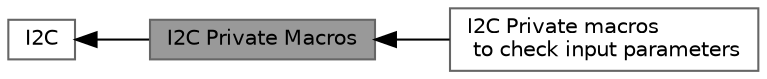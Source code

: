 digraph "I2C Private Macros"
{
 // INTERACTIVE_SVG=YES
 // LATEX_PDF_SIZE
  bgcolor="transparent";
  edge [fontname=Helvetica,fontsize=10,labelfontname=Helvetica,labelfontsize=10];
  node [fontname=Helvetica,fontsize=10,shape=box,height=0.2,width=0.4];
  rankdir=LR;
  Node2 [id="Node000002",label="I2C",height=0.2,width=0.4,color="grey40", fillcolor="white", style="filled",URL="$group___i2_c.html",tooltip="I2C HAL module driver."];
  Node3 [id="Node000003",label="I2C Private macros\l to check input parameters",height=0.2,width=0.4,color="grey40", fillcolor="white", style="filled",URL="$group___i2_c___i_s___r_t_c___definitions.html",tooltip=" "];
  Node1 [id="Node000001",label="I2C Private Macros",height=0.2,width=0.4,color="gray40", fillcolor="grey60", style="filled", fontcolor="black",tooltip=" "];
  Node2->Node1 [shape=plaintext, dir="back", style="solid"];
  Node1->Node3 [shape=plaintext, dir="back", style="solid"];
}
